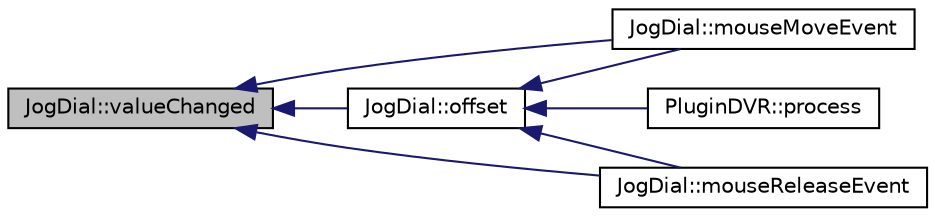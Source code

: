 digraph "JogDial::valueChanged"
{
 // INTERACTIVE_SVG=YES
  edge [fontname="Helvetica",fontsize="10",labelfontname="Helvetica",labelfontsize="10"];
  node [fontname="Helvetica",fontsize="10",shape=record];
  rankdir="LR";
  Node1 [label="JogDial::valueChanged",height=0.2,width=0.4,color="black", fillcolor="grey75", style="filled", fontcolor="black"];
  Node1 -> Node2 [dir="back",color="midnightblue",fontsize="10",style="solid",fontname="Helvetica"];
  Node2 [label="JogDial::mouseMoveEvent",height=0.2,width=0.4,color="black", fillcolor="white", style="filled",URL="$d2/d7f/class_jog_dial.html#ad5df1f89cc7d6520fe68248f0646223d"];
  Node1 -> Node3 [dir="back",color="midnightblue",fontsize="10",style="solid",fontname="Helvetica"];
  Node3 [label="JogDial::mouseReleaseEvent",height=0.2,width=0.4,color="black", fillcolor="white", style="filled",URL="$d2/d7f/class_jog_dial.html#ab8dccb76a7a0a0b4a2833045867ec0f6"];
  Node1 -> Node4 [dir="back",color="midnightblue",fontsize="10",style="solid",fontname="Helvetica"];
  Node4 [label="JogDial::offset",height=0.2,width=0.4,color="black", fillcolor="white", style="filled",URL="$d2/d7f/class_jog_dial.html#acb64cbefcd5975559ee144dffdaf4dd1"];
  Node4 -> Node2 [dir="back",color="midnightblue",fontsize="10",style="solid",fontname="Helvetica"];
  Node4 -> Node3 [dir="back",color="midnightblue",fontsize="10",style="solid",fontname="Helvetica"];
  Node4 -> Node5 [dir="back",color="midnightblue",fontsize="10",style="solid",fontname="Helvetica"];
  Node5 [label="PluginDVR::process",height=0.2,width=0.4,color="black", fillcolor="white", style="filled",URL="$df/d79/class_plugin_d_v_r.html#abb58f33035d31e22b695648f00f00fc9"];
}
